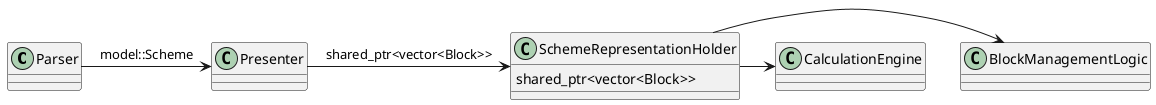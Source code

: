 @startuml
'https://plantuml.com/component-diagram

class Parser
class Presenter

class SchemeRepresentationHolder {
    shared_ptr<vector<Block>>
}

Parser -> Presenter: model::Scheme
Presenter -> SchemeRepresentationHolder: shared_ptr<vector<Block>>
SchemeRepresentationHolder -> BlockManagementLogic
SchemeRepresentationHolder -> CalculationEngine

@enduml
